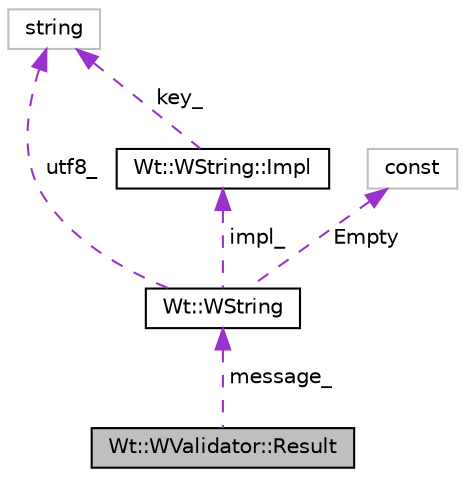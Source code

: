 digraph "Wt::WValidator::Result"
{
 // LATEX_PDF_SIZE
  edge [fontname="Helvetica",fontsize="10",labelfontname="Helvetica",labelfontsize="10"];
  node [fontname="Helvetica",fontsize="10",shape=record];
  Node1 [label="Wt::WValidator::Result",height=0.2,width=0.4,color="black", fillcolor="grey75", style="filled", fontcolor="black",tooltip="A class that holds a validation result."];
  Node2 -> Node1 [dir="back",color="darkorchid3",fontsize="10",style="dashed",label=" message_" ,fontname="Helvetica"];
  Node2 [label="Wt::WString",height=0.2,width=0.4,color="black", fillcolor="white", style="filled",URL="$classWt_1_1WString.html",tooltip="A value class which describes a locale-aware unicode string."];
  Node3 -> Node2 [dir="back",color="darkorchid3",fontsize="10",style="dashed",label=" impl_" ,fontname="Helvetica"];
  Node3 [label="Wt::WString::Impl",height=0.2,width=0.4,color="black", fillcolor="white", style="filled",URL="$structWt_1_1WString_1_1Impl.html",tooltip=" "];
  Node4 -> Node3 [dir="back",color="darkorchid3",fontsize="10",style="dashed",label=" key_" ,fontname="Helvetica"];
  Node4 [label="string",height=0.2,width=0.4,color="grey75", fillcolor="white", style="filled",tooltip=" "];
  Node4 -> Node2 [dir="back",color="darkorchid3",fontsize="10",style="dashed",label=" utf8_" ,fontname="Helvetica"];
  Node5 -> Node2 [dir="back",color="darkorchid3",fontsize="10",style="dashed",label=" Empty" ,fontname="Helvetica"];
  Node5 [label="const",height=0.2,width=0.4,color="grey75", fillcolor="white", style="filled",tooltip=" "];
}
